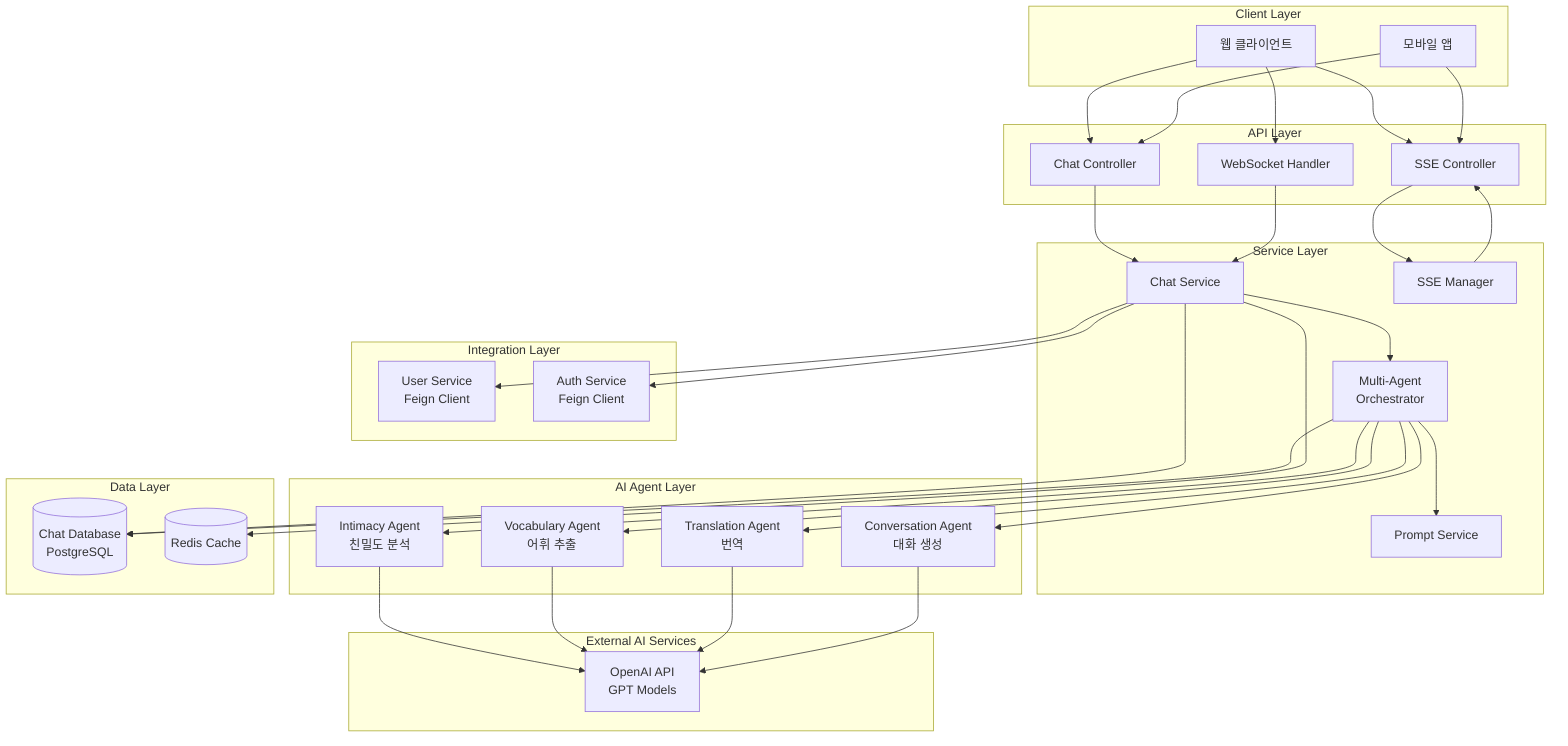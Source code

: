 graph TB
    subgraph "Client Layer"
        WebClient[웹 클라이언트]
        MobileClient[모바일 앱]
    end

    subgraph "API Layer"
        ChatController[Chat Controller]
        SSEController[SSE Controller]
        WebSocketHandler[WebSocket Handler]
    end

    subgraph "Service Layer"
        ChatService[Chat Service]
        MultiAgentOrchestrator[Multi-Agent<br/>Orchestrator]
        PromptService[Prompt Service]
        SSEManager[SSE Manager]
    end

    subgraph "AI Agent Layer"
        IntimacyAgent[Intimacy Agent<br/>친밀도 분석]
        VocabularyAgent[Vocabulary Agent<br/>어휘 추출]
        TranslationAgent[Translation Agent<br/>번역]
        ConversationAgent[Conversation Agent<br/>대화 생성]
    end

    subgraph "External AI Services"
        OpenAI[OpenAI API<br/>GPT Models]
    end

    subgraph "Data Layer"
        ChatDB[(Chat Database<br/>PostgreSQL)]
        Redis[(Redis Cache)]
    end

    subgraph "Integration Layer"
        UserServiceClient[User Service<br/>Feign Client]
        AuthServiceClient[Auth Service<br/>Feign Client]
    end

    %% Client to API
    WebClient --> ChatController
    WebClient --> SSEController
    WebClient --> WebSocketHandler
    MobileClient --> ChatController
    MobileClient --> SSEController

    %% API to Service
    ChatController --> ChatService
    SSEController --> SSEManager
    WebSocketHandler --> ChatService

    %% Service to Orchestrator
    ChatService --> MultiAgentOrchestrator
    MultiAgentOrchestrator --> PromptService

    %% Orchestrator to Agents
    MultiAgentOrchestrator --> IntimacyAgent
    MultiAgentOrchestrator --> VocabularyAgent
    MultiAgentOrchestrator --> TranslationAgent
    MultiAgentOrchestrator --> ConversationAgent

    %% Agents to OpenAI
    IntimacyAgent --> OpenAI
    VocabularyAgent --> OpenAI
    TranslationAgent --> OpenAI
    ConversationAgent --> OpenAI

    %% Service to Data
    ChatService --> ChatDB
    ChatService --> Redis
    MultiAgentOrchestrator --> ChatDB

    %% Service to Integration
    ChatService --> UserServiceClient
    ChatService --> AuthServiceClient

    %% SSE Manager to Client
    SSEManager --> SSEController